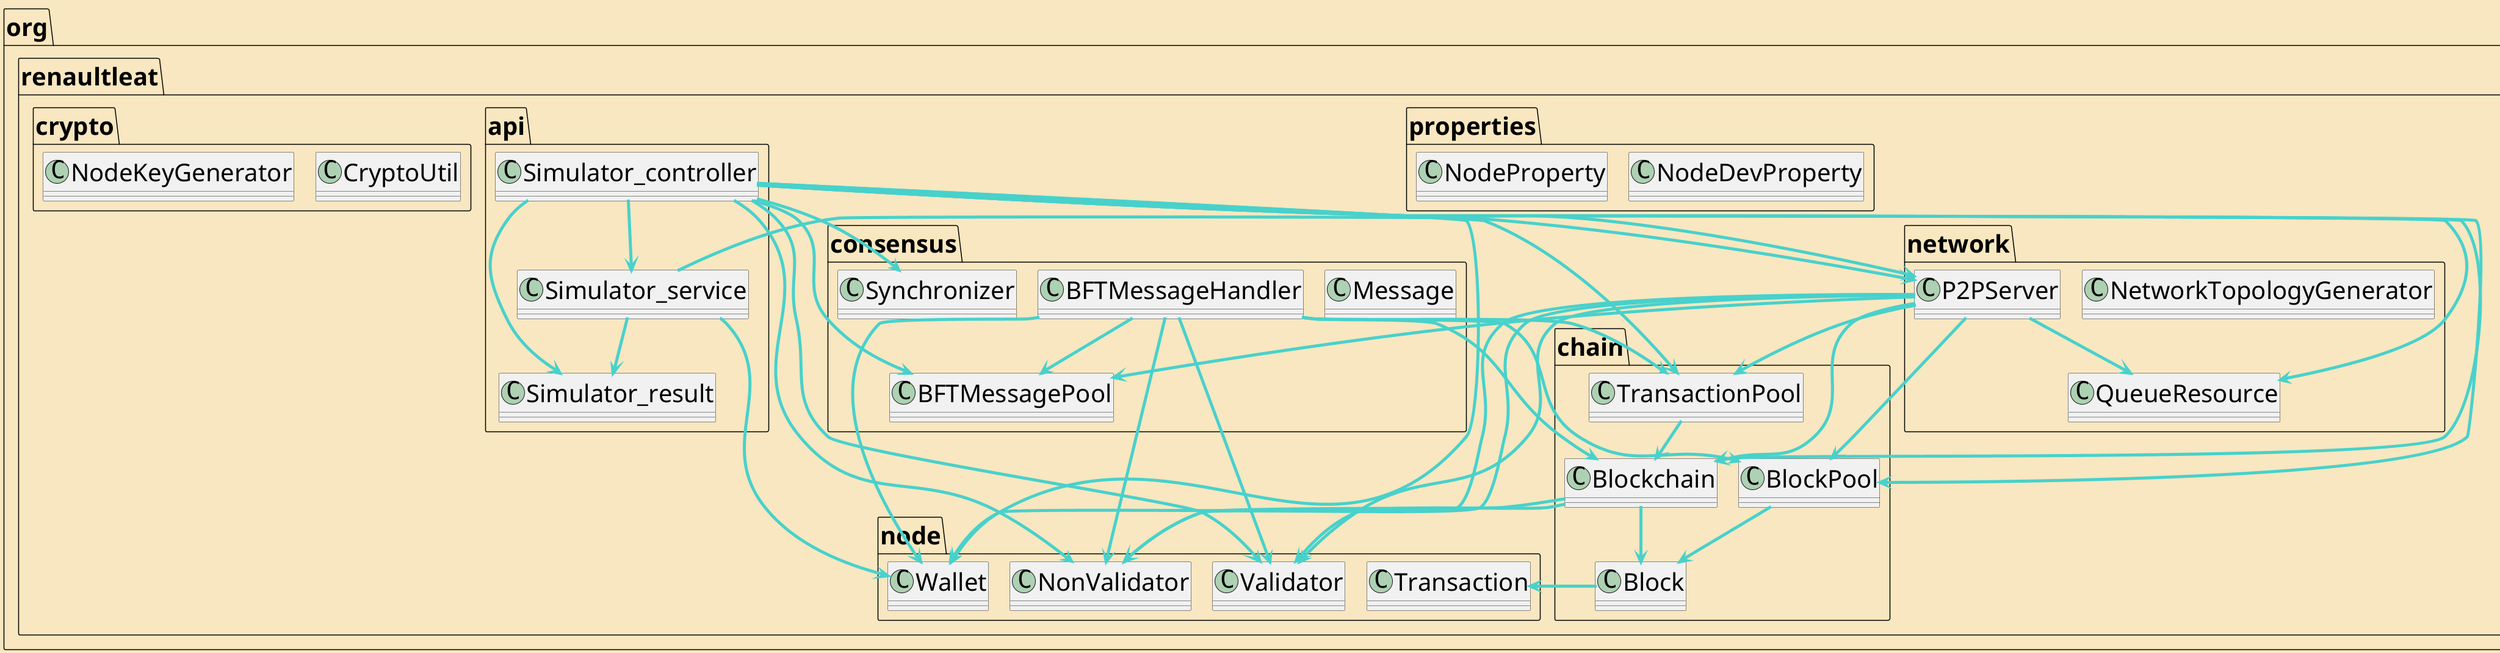 @startuml
skinparam backgroundColor strategy
skinparam defaultFontColor black
skinparam defaultFontSize 40
skinparam ArrowColor mediumturquoise
skinparam ArrowThickness 5
skinparam defaultFontStyle Broadway
package org.renaultleat.consensus {
  class Message {
   
  }
  class BFTMessageHandler {
   
  }
  class BFTMessagePool {
   
  }
  class Synchronizer {
  
  }
}
package org.renaultleat.network {
  class NetworkTopologyGenerator {
   
  }
  class P2PServer {
    
  }
  class QueueResource {
   
  }
}
package org.renaultleat.properties {
  class NodeDevProperty {
   
  }
  class NodeProperty {
   
  }
}
package org.renaultleat.node {
  class NonValidator {
    
  }
  class Transaction {
 
  }
  class Validator {
   
  }
  class Wallet {
  
  }
}
package org.renaultleat.api {
  class Simulator_controller {
   
  }
  class Simulator_result {
    
  }
  class Simulator_service {
   
  }
}
package org.renaultleat.crypto {
  class CryptoUtil {
   
  }
  class NodeKeyGenerator {
   
  }
}
package org.renaultleat.chain {
  class Block {
  
  }
  class BlockPool {
   
  }
  class Blockchain {
   
  }
  class TransactionPool {
   
  }
}
Simulator_controller --> NonValidator
Simulator_service --> P2PServer
Simulator_controller --> BlockPool
Blockchain --> NonValidator
BFTMessageHandler --> BFTMessagePool
P2PServer -->  QueueResource
TransactionPool --> Blockchain
Block --> Transaction
BlockPool --> Block
Simulator_controller --> TransactionPool
BFTMessageHandler --> TransactionPool
BFTMessageHandler --> Wallet
BFTMessageHandler --> BlockPool
Simulator_controller --> QueueResource
Simulator_controller --> Simulator_result
Simulator_controller --> BFTMessagePool
Simulator_service --> Wallet
Simulator_service --> Simulator_result
Simulator_controller --> Validator
Simulator_controller --> Synchronizer
BFTMessageHandler --> NonValidator
P2PServer --> NonValidator
P2PServer --> BFTMessagePool
P2PServer --> Validator
Blockchain --> Validator
Simulator_controller --> Blockchain
P2PServer --> TransactionPool
Simulator_controller --> P2PServer
P2PServer --> Wallet
P2PServer --> BlockPool
Simulator_controller --> Wallet
BFTMessageHandler --> Blockchain
BFTMessageHandler --> Validator
Blockchain --> Block
Simulator_controller -->  Simulator_service
P2PServer --> Blockchain
@enduml